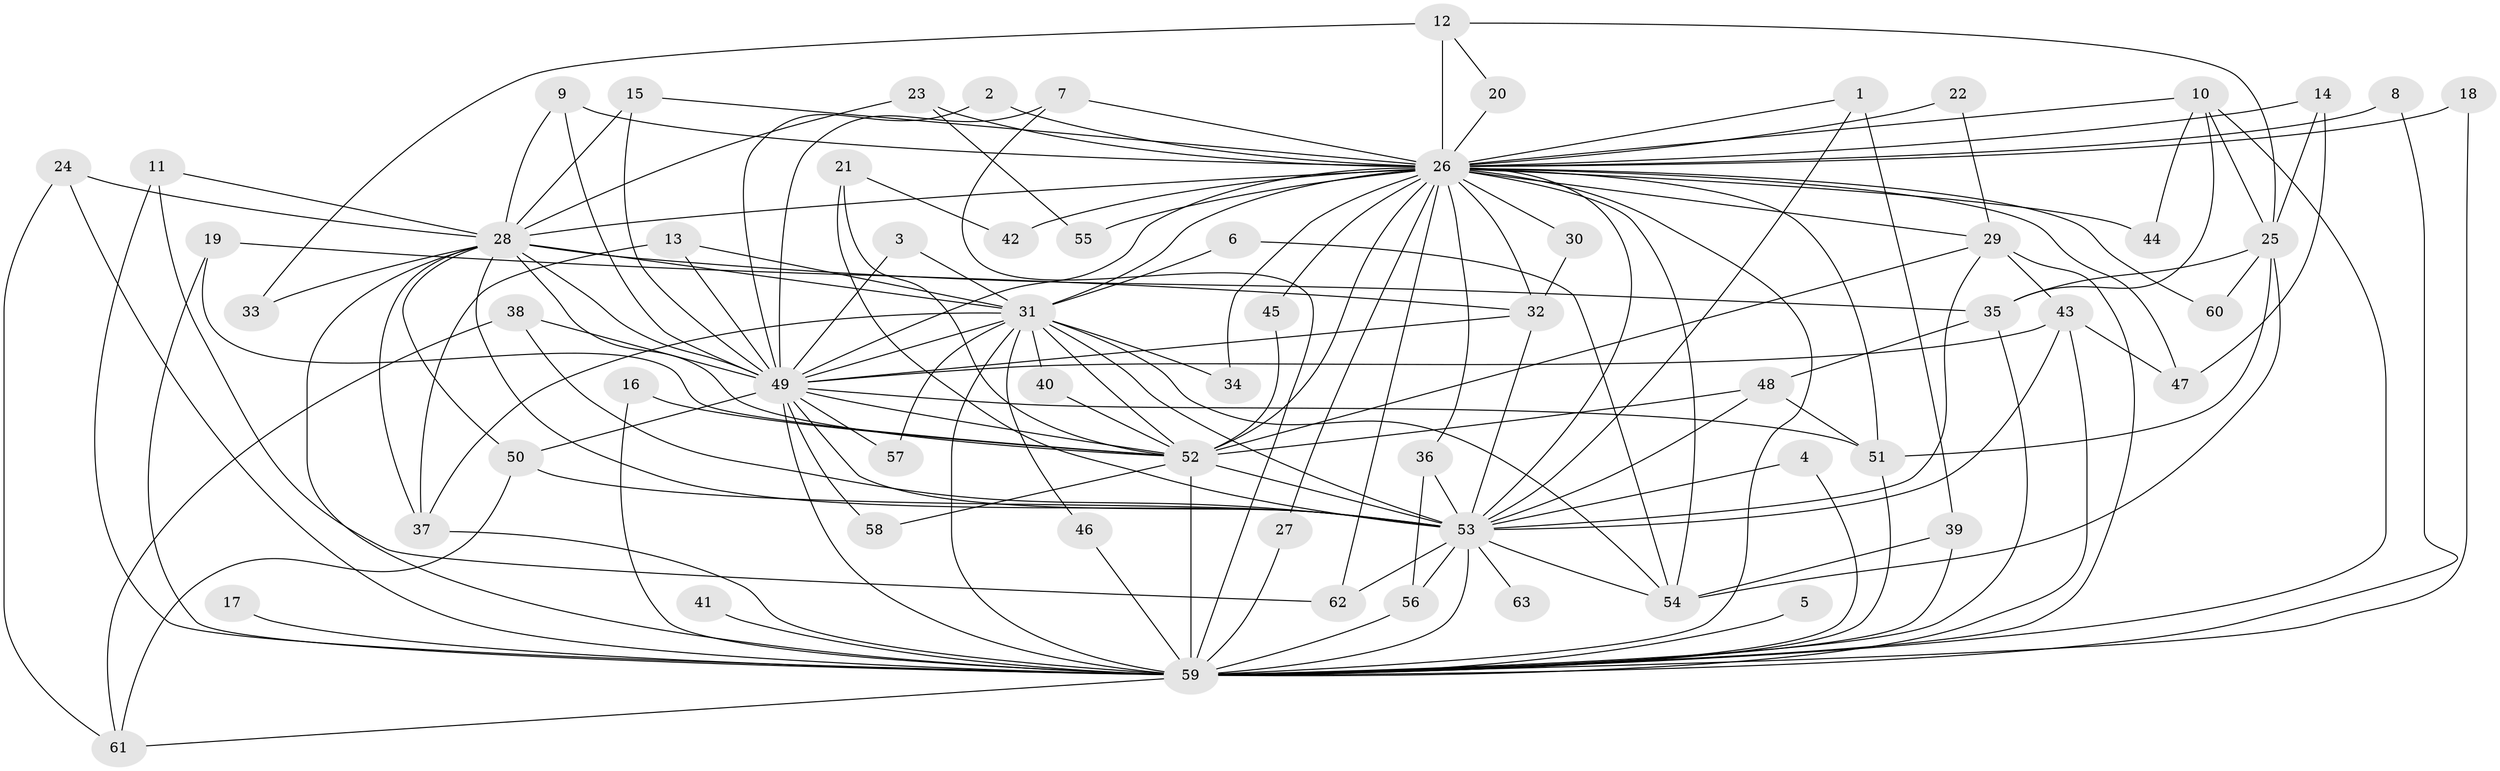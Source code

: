 // original degree distribution, {25: 0.008, 16: 0.008, 27: 0.008, 21: 0.024, 31: 0.008, 20: 0.008, 23: 0.008, 24: 0.008, 3: 0.176, 7: 0.016, 5: 0.056, 2: 0.544, 6: 0.024, 4: 0.104}
// Generated by graph-tools (version 1.1) at 2025/49/03/09/25 03:49:37]
// undirected, 63 vertices, 154 edges
graph export_dot {
graph [start="1"]
  node [color=gray90,style=filled];
  1;
  2;
  3;
  4;
  5;
  6;
  7;
  8;
  9;
  10;
  11;
  12;
  13;
  14;
  15;
  16;
  17;
  18;
  19;
  20;
  21;
  22;
  23;
  24;
  25;
  26;
  27;
  28;
  29;
  30;
  31;
  32;
  33;
  34;
  35;
  36;
  37;
  38;
  39;
  40;
  41;
  42;
  43;
  44;
  45;
  46;
  47;
  48;
  49;
  50;
  51;
  52;
  53;
  54;
  55;
  56;
  57;
  58;
  59;
  60;
  61;
  62;
  63;
  1 -- 26 [weight=1.0];
  1 -- 39 [weight=1.0];
  1 -- 53 [weight=1.0];
  2 -- 26 [weight=1.0];
  2 -- 49 [weight=1.0];
  3 -- 31 [weight=1.0];
  3 -- 49 [weight=1.0];
  4 -- 53 [weight=1.0];
  4 -- 59 [weight=1.0];
  5 -- 59 [weight=2.0];
  6 -- 31 [weight=1.0];
  6 -- 54 [weight=1.0];
  7 -- 26 [weight=1.0];
  7 -- 49 [weight=1.0];
  7 -- 59 [weight=1.0];
  8 -- 26 [weight=1.0];
  8 -- 59 [weight=1.0];
  9 -- 26 [weight=1.0];
  9 -- 28 [weight=1.0];
  9 -- 49 [weight=1.0];
  10 -- 25 [weight=1.0];
  10 -- 26 [weight=1.0];
  10 -- 35 [weight=1.0];
  10 -- 44 [weight=1.0];
  10 -- 59 [weight=2.0];
  11 -- 28 [weight=1.0];
  11 -- 59 [weight=1.0];
  11 -- 62 [weight=1.0];
  12 -- 20 [weight=1.0];
  12 -- 25 [weight=1.0];
  12 -- 26 [weight=3.0];
  12 -- 33 [weight=1.0];
  13 -- 31 [weight=1.0];
  13 -- 37 [weight=1.0];
  13 -- 49 [weight=1.0];
  14 -- 25 [weight=1.0];
  14 -- 26 [weight=1.0];
  14 -- 47 [weight=2.0];
  15 -- 26 [weight=1.0];
  15 -- 28 [weight=1.0];
  15 -- 49 [weight=1.0];
  16 -- 52 [weight=1.0];
  16 -- 59 [weight=1.0];
  17 -- 59 [weight=2.0];
  18 -- 26 [weight=1.0];
  18 -- 59 [weight=1.0];
  19 -- 32 [weight=1.0];
  19 -- 52 [weight=1.0];
  19 -- 59 [weight=1.0];
  20 -- 26 [weight=1.0];
  21 -- 42 [weight=1.0];
  21 -- 52 [weight=1.0];
  21 -- 53 [weight=1.0];
  22 -- 26 [weight=1.0];
  22 -- 29 [weight=1.0];
  23 -- 26 [weight=2.0];
  23 -- 28 [weight=1.0];
  23 -- 55 [weight=1.0];
  24 -- 28 [weight=3.0];
  24 -- 59 [weight=2.0];
  24 -- 61 [weight=1.0];
  25 -- 35 [weight=1.0];
  25 -- 51 [weight=2.0];
  25 -- 54 [weight=2.0];
  25 -- 60 [weight=1.0];
  26 -- 27 [weight=1.0];
  26 -- 28 [weight=3.0];
  26 -- 29 [weight=1.0];
  26 -- 30 [weight=1.0];
  26 -- 31 [weight=4.0];
  26 -- 32 [weight=1.0];
  26 -- 34 [weight=1.0];
  26 -- 36 [weight=2.0];
  26 -- 42 [weight=3.0];
  26 -- 44 [weight=1.0];
  26 -- 45 [weight=1.0];
  26 -- 47 [weight=2.0];
  26 -- 49 [weight=3.0];
  26 -- 51 [weight=1.0];
  26 -- 52 [weight=3.0];
  26 -- 53 [weight=3.0];
  26 -- 54 [weight=2.0];
  26 -- 55 [weight=2.0];
  26 -- 59 [weight=6.0];
  26 -- 60 [weight=1.0];
  26 -- 62 [weight=1.0];
  27 -- 59 [weight=1.0];
  28 -- 31 [weight=2.0];
  28 -- 33 [weight=1.0];
  28 -- 35 [weight=1.0];
  28 -- 37 [weight=1.0];
  28 -- 49 [weight=1.0];
  28 -- 50 [weight=1.0];
  28 -- 52 [weight=1.0];
  28 -- 53 [weight=1.0];
  28 -- 59 [weight=2.0];
  29 -- 43 [weight=1.0];
  29 -- 52 [weight=1.0];
  29 -- 53 [weight=1.0];
  29 -- 59 [weight=1.0];
  30 -- 32 [weight=1.0];
  31 -- 34 [weight=1.0];
  31 -- 37 [weight=1.0];
  31 -- 40 [weight=1.0];
  31 -- 46 [weight=1.0];
  31 -- 49 [weight=1.0];
  31 -- 52 [weight=1.0];
  31 -- 53 [weight=1.0];
  31 -- 54 [weight=1.0];
  31 -- 57 [weight=1.0];
  31 -- 59 [weight=2.0];
  32 -- 49 [weight=1.0];
  32 -- 53 [weight=2.0];
  35 -- 48 [weight=1.0];
  35 -- 59 [weight=1.0];
  36 -- 53 [weight=1.0];
  36 -- 56 [weight=2.0];
  37 -- 59 [weight=3.0];
  38 -- 49 [weight=1.0];
  38 -- 53 [weight=1.0];
  38 -- 61 [weight=1.0];
  39 -- 54 [weight=1.0];
  39 -- 59 [weight=1.0];
  40 -- 52 [weight=1.0];
  41 -- 59 [weight=2.0];
  43 -- 47 [weight=1.0];
  43 -- 49 [weight=1.0];
  43 -- 53 [weight=1.0];
  43 -- 59 [weight=1.0];
  45 -- 52 [weight=1.0];
  46 -- 59 [weight=1.0];
  48 -- 51 [weight=1.0];
  48 -- 52 [weight=1.0];
  48 -- 53 [weight=2.0];
  49 -- 50 [weight=1.0];
  49 -- 51 [weight=1.0];
  49 -- 52 [weight=1.0];
  49 -- 53 [weight=1.0];
  49 -- 57 [weight=1.0];
  49 -- 58 [weight=1.0];
  49 -- 59 [weight=2.0];
  50 -- 53 [weight=1.0];
  50 -- 61 [weight=1.0];
  51 -- 59 [weight=1.0];
  52 -- 53 [weight=1.0];
  52 -- 58 [weight=1.0];
  52 -- 59 [weight=4.0];
  53 -- 54 [weight=1.0];
  53 -- 56 [weight=2.0];
  53 -- 59 [weight=2.0];
  53 -- 62 [weight=1.0];
  53 -- 63 [weight=1.0];
  56 -- 59 [weight=1.0];
  59 -- 61 [weight=1.0];
}
